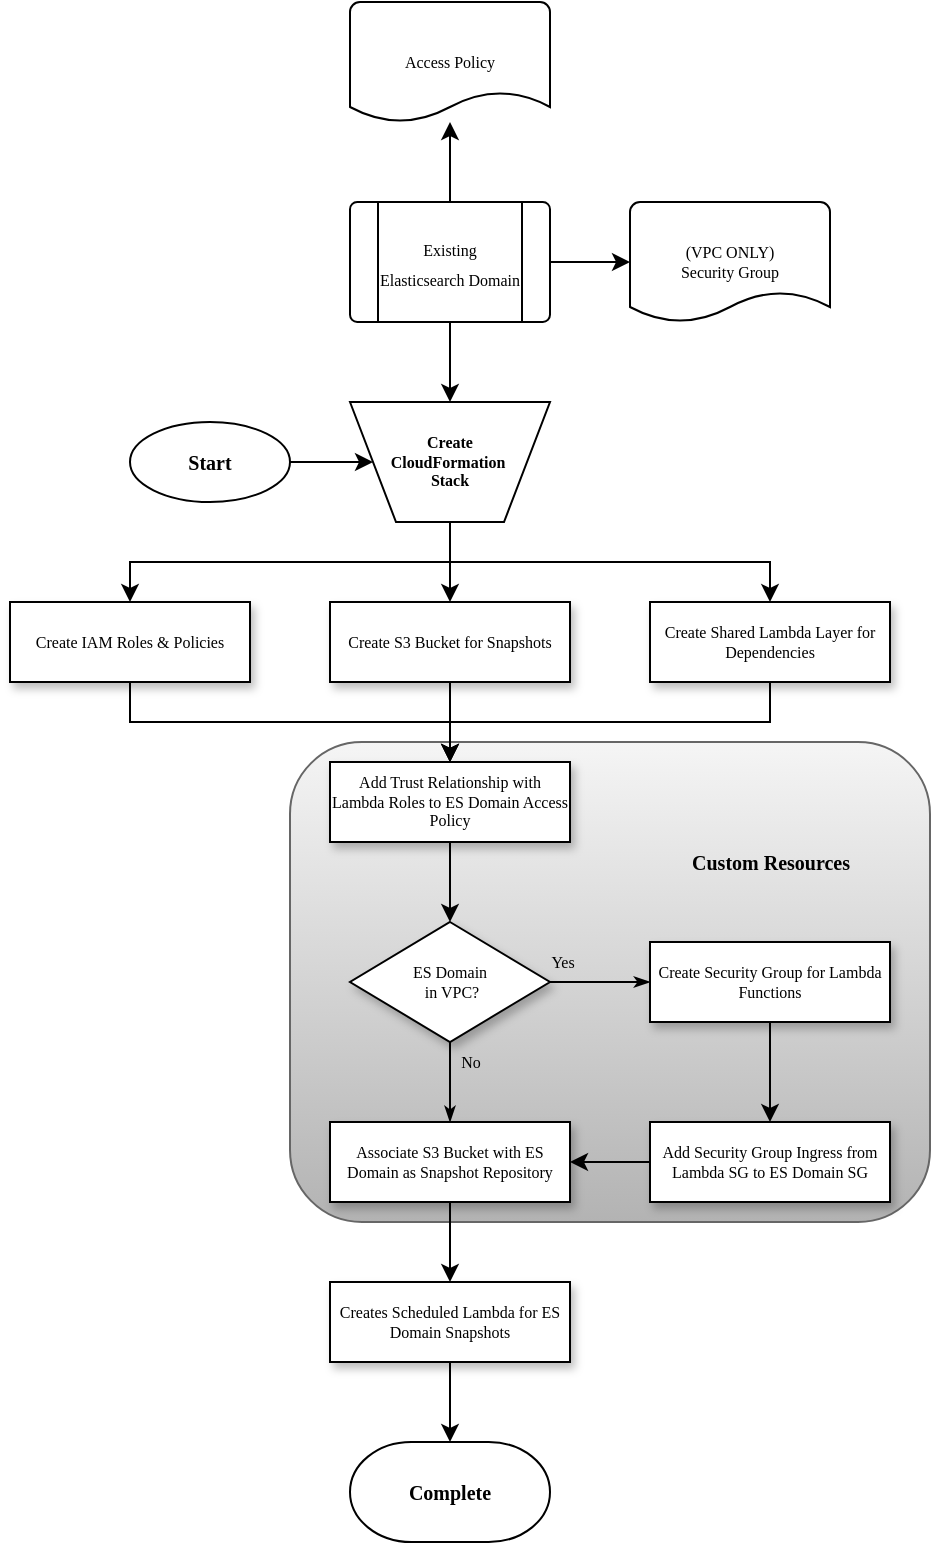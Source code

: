 <mxfile version="12.4.2" type="device" pages="1"><diagram name="Page-1" id="edf60f1a-56cd-e834-aa8a-f176f3a09ee4"><mxGraphModel dx="1106" dy="883" grid="1" gridSize="10" guides="1" tooltips="1" connect="1" arrows="1" fold="1" page="1" pageScale="1" pageWidth="1100" pageHeight="850" background="#ffffff" math="0" shadow="0"><root><mxCell id="0"/><mxCell id="1" parent="0"/><mxCell id="evQUlqnWN0Xs4nDFaqAo-44" value="" style="rounded=1;whiteSpace=wrap;html=1;strokeWidth=1;fontFamily=Verdana;fontSize=8;labelBackgroundColor=#E6E6E6;fillColor=#f5f5f5;shadow=0;glass=0;comic=0;gradientColor=#b3b3b3;strokeColor=#666666;" vertex="1" parent="1"><mxGeometry x="280" y="430" width="320" height="240" as="geometry"/></mxCell><mxCell id="60e70716793133e9-33" value="Yes" style="edgeStyle=orthogonalEdgeStyle;rounded=0;html=1;labelBackgroundColor=none;startSize=5;endArrow=classicThin;endFill=1;endSize=5;jettySize=auto;orthogonalLoop=1;strokeWidth=1;fontFamily=Verdana;fontSize=8;entryX=0;entryY=0.5;entryDx=0;entryDy=0;" parent="1" source="60e70716793133e9-5" target="evQUlqnWN0Xs4nDFaqAo-5" edge="1"><mxGeometry x="-0.778" y="10" relative="1" as="geometry"><mxPoint as="offset"/><mxPoint x="490" y="620" as="targetPoint"/></mxGeometry></mxCell><mxCell id="60e70716793133e9-37" value="No" style="edgeStyle=orthogonalEdgeStyle;rounded=0;html=1;labelBackgroundColor=none;startSize=5;endArrow=classicThin;endFill=1;endSize=5;jettySize=auto;orthogonalLoop=1;strokeWidth=1;fontFamily=Verdana;fontSize=8" parent="1" source="60e70716793133e9-5" target="60e70716793133e9-9" edge="1"><mxGeometry x="-0.5" y="10" relative="1" as="geometry"><mxPoint as="offset"/></mxGeometry></mxCell><mxCell id="60e70716793133e9-5" value="ES Domain&lt;br&gt;&amp;nbsp;in VPC?" style="rhombus;whiteSpace=wrap;html=1;rounded=0;shadow=1;labelBackgroundColor=none;strokeWidth=1;fontFamily=Verdana;fontSize=8;align=center;" parent="1" vertex="1"><mxGeometry x="310" y="520" width="100" height="60" as="geometry"/></mxCell><mxCell id="evQUlqnWN0Xs4nDFaqAo-43" value="" style="edgeStyle=orthogonalEdgeStyle;rounded=0;orthogonalLoop=1;jettySize=auto;html=1;fontFamily=Verdana;fontSize=8;" edge="1" parent="1" source="60e70716793133e9-9" target="evQUlqnWN0Xs4nDFaqAo-40"><mxGeometry relative="1" as="geometry"/></mxCell><mxCell id="60e70716793133e9-9" value="Associate S3 Bucket with ES Domain as Snapshot Repository" style="whiteSpace=wrap;html=1;rounded=0;shadow=1;labelBackgroundColor=none;strokeWidth=1;fontFamily=Verdana;fontSize=8;align=center;" parent="1" vertex="1"><mxGeometry x="300" y="620" width="120" height="40" as="geometry"/></mxCell><mxCell id="evQUlqnWN0Xs4nDFaqAo-11" value="" style="edgeStyle=orthogonalEdgeStyle;rounded=0;orthogonalLoop=1;jettySize=auto;html=1;fontFamily=Verdana;fontSize=8;" edge="1" parent="1" source="evQUlqnWN0Xs4nDFaqAo-1" target="evQUlqnWN0Xs4nDFaqAo-10"><mxGeometry relative="1" as="geometry"/></mxCell><mxCell id="evQUlqnWN0Xs4nDFaqAo-13" value="" style="edgeStyle=orthogonalEdgeStyle;rounded=0;orthogonalLoop=1;jettySize=auto;html=1;fontFamily=Verdana;fontSize=8;" edge="1" parent="1" source="evQUlqnWN0Xs4nDFaqAo-1" target="evQUlqnWN0Xs4nDFaqAo-12"><mxGeometry relative="1" as="geometry"/></mxCell><mxCell id="evQUlqnWN0Xs4nDFaqAo-19" value="" style="edgeStyle=orthogonalEdgeStyle;rounded=0;orthogonalLoop=1;jettySize=auto;html=1;fontFamily=Verdana;fontSize=8;" edge="1" parent="1" source="evQUlqnWN0Xs4nDFaqAo-1" target="evQUlqnWN0Xs4nDFaqAo-17"><mxGeometry relative="1" as="geometry"/></mxCell><mxCell id="evQUlqnWN0Xs4nDFaqAo-1" value="&lt;font style=&quot;font-size: 8px&quot; face=&quot;Verdana&quot;&gt;Existing Elasticsearch Domain&lt;/font&gt;" style="verticalLabelPosition=middle;verticalAlign=middle;html=1;shape=process;whiteSpace=wrap;rounded=1;size=0.14;arcSize=6;labelPosition=center;align=center;" vertex="1" parent="1"><mxGeometry x="310" y="160" width="100" height="60" as="geometry"/></mxCell><mxCell id="evQUlqnWN0Xs4nDFaqAo-38" value="" style="edgeStyle=orthogonalEdgeStyle;rounded=0;orthogonalLoop=1;jettySize=auto;html=1;fontFamily=Verdana;fontSize=8;" edge="1" parent="1" source="evQUlqnWN0Xs4nDFaqAo-5" target="evQUlqnWN0Xs4nDFaqAo-37"><mxGeometry relative="1" as="geometry"/></mxCell><mxCell id="evQUlqnWN0Xs4nDFaqAo-5" value="Create Security Group for Lambda Functions" style="whiteSpace=wrap;html=1;rounded=0;shadow=1;labelBackgroundColor=none;strokeWidth=1;fontFamily=Verdana;fontSize=8;align=center;" vertex="1" parent="1"><mxGeometry x="460" y="530" width="120" height="40" as="geometry"/></mxCell><mxCell id="evQUlqnWN0Xs4nDFaqAo-18" value="" style="edgeStyle=orthogonalEdgeStyle;rounded=0;orthogonalLoop=1;jettySize=auto;html=1;fontFamily=Verdana;fontSize=8;" edge="1" parent="1" source="evQUlqnWN0Xs4nDFaqAo-6" target="evQUlqnWN0Xs4nDFaqAo-17"><mxGeometry relative="1" as="geometry"/></mxCell><mxCell id="evQUlqnWN0Xs4nDFaqAo-6" value="Start" style="strokeWidth=1;html=1;shape=mxgraph.flowchart.start_1;whiteSpace=wrap;fontSize=10;fontFamily=Verdana;fontStyle=1" vertex="1" parent="1"><mxGeometry x="200" y="270" width="80" height="40" as="geometry"/></mxCell><mxCell id="evQUlqnWN0Xs4nDFaqAo-10" value="Access Policy" style="strokeWidth=1;html=1;shape=mxgraph.flowchart.document2;whiteSpace=wrap;size=0.25;fontFamily=Verdana;fontSize=8;" vertex="1" parent="1"><mxGeometry x="310" y="60" width="100" height="60" as="geometry"/></mxCell><mxCell id="evQUlqnWN0Xs4nDFaqAo-12" value="(VPC ONLY)&lt;br&gt;Security Group" style="strokeWidth=1;html=1;shape=mxgraph.flowchart.document2;whiteSpace=wrap;size=0.25;fontFamily=Verdana;fontSize=8;" vertex="1" parent="1"><mxGeometry x="450" y="160" width="100" height="60" as="geometry"/></mxCell><mxCell id="evQUlqnWN0Xs4nDFaqAo-27" value="" style="edgeStyle=orthogonalEdgeStyle;rounded=0;orthogonalLoop=1;jettySize=auto;html=1;fontFamily=Verdana;fontSize=8;" edge="1" parent="1" source="evQUlqnWN0Xs4nDFaqAo-17" target="evQUlqnWN0Xs4nDFaqAo-25"><mxGeometry relative="1" as="geometry"/></mxCell><mxCell id="evQUlqnWN0Xs4nDFaqAo-28" style="edgeStyle=orthogonalEdgeStyle;rounded=0;orthogonalLoop=1;jettySize=auto;html=1;entryX=0.5;entryY=0;entryDx=0;entryDy=0;fontFamily=Verdana;fontSize=8;" edge="1" parent="1" source="evQUlqnWN0Xs4nDFaqAo-17" target="evQUlqnWN0Xs4nDFaqAo-21"><mxGeometry relative="1" as="geometry"><Array as="points"><mxPoint x="360" y="340"/><mxPoint x="200" y="340"/></Array></mxGeometry></mxCell><mxCell id="evQUlqnWN0Xs4nDFaqAo-29" style="edgeStyle=orthogonalEdgeStyle;rounded=0;orthogonalLoop=1;jettySize=auto;html=1;entryX=0.5;entryY=0;entryDx=0;entryDy=0;fontFamily=Verdana;fontSize=8;" edge="1" parent="1" source="evQUlqnWN0Xs4nDFaqAo-17" target="evQUlqnWN0Xs4nDFaqAo-26"><mxGeometry relative="1" as="geometry"><Array as="points"><mxPoint x="360" y="340"/><mxPoint x="520" y="340"/></Array></mxGeometry></mxCell><mxCell id="evQUlqnWN0Xs4nDFaqAo-17" value="&lt;b&gt;Create &lt;br&gt;CloudFormation&amp;nbsp;&lt;br&gt;Stack&lt;/b&gt;" style="verticalLabelPosition=middle;verticalAlign=middle;html=1;shape=trapezoid;perimeter=trapezoidPerimeter;whiteSpace=wrap;size=0.23;arcSize=10;flipV=1;strokeWidth=1;fontFamily=Verdana;fontSize=8;labelPosition=center;align=center;" vertex="1" parent="1"><mxGeometry x="310" y="260" width="100" height="60" as="geometry"/></mxCell><mxCell id="evQUlqnWN0Xs4nDFaqAo-30" style="edgeStyle=orthogonalEdgeStyle;rounded=0;orthogonalLoop=1;jettySize=auto;html=1;fontFamily=Verdana;fontSize=8;" edge="1" parent="1" source="evQUlqnWN0Xs4nDFaqAo-21" target="evQUlqnWN0Xs4nDFaqAo-23"><mxGeometry relative="1" as="geometry"><Array as="points"><mxPoint x="200" y="420"/><mxPoint x="360" y="420"/></Array></mxGeometry></mxCell><mxCell id="evQUlqnWN0Xs4nDFaqAo-21" value="Create IAM Roles &amp;amp; Policies" style="whiteSpace=wrap;html=1;rounded=0;shadow=1;labelBackgroundColor=none;strokeWidth=1;fontFamily=Verdana;fontSize=8;align=center;" vertex="1" parent="1"><mxGeometry x="140" y="360" width="120" height="40" as="geometry"/></mxCell><mxCell id="evQUlqnWN0Xs4nDFaqAo-36" value="" style="edgeStyle=orthogonalEdgeStyle;rounded=0;orthogonalLoop=1;jettySize=auto;html=1;fontFamily=Verdana;fontSize=8;" edge="1" parent="1" source="evQUlqnWN0Xs4nDFaqAo-23" target="60e70716793133e9-5"><mxGeometry relative="1" as="geometry"/></mxCell><mxCell id="evQUlqnWN0Xs4nDFaqAo-23" value="Add Trust Relationship with Lambda Roles to ES Domain Access Policy" style="whiteSpace=wrap;html=1;rounded=0;shadow=1;labelBackgroundColor=none;strokeWidth=1;fontFamily=Verdana;fontSize=8;align=center;" vertex="1" parent="1"><mxGeometry x="300" y="440" width="120" height="40" as="geometry"/></mxCell><mxCell id="evQUlqnWN0Xs4nDFaqAo-34" value="" style="edgeStyle=orthogonalEdgeStyle;rounded=0;orthogonalLoop=1;jettySize=auto;html=1;fontFamily=Verdana;fontSize=8;entryX=0.5;entryY=0;entryDx=0;entryDy=0;" edge="1" parent="1" source="evQUlqnWN0Xs4nDFaqAo-25" target="evQUlqnWN0Xs4nDFaqAo-23"><mxGeometry relative="1" as="geometry"><mxPoint x="360" y="480" as="targetPoint"/></mxGeometry></mxCell><mxCell id="evQUlqnWN0Xs4nDFaqAo-25" value="Create S3 Bucket for Snapshots" style="whiteSpace=wrap;html=1;rounded=0;shadow=1;labelBackgroundColor=none;strokeWidth=1;fontFamily=Verdana;fontSize=8;align=center;" vertex="1" parent="1"><mxGeometry x="300" y="360" width="120" height="40" as="geometry"/></mxCell><mxCell id="evQUlqnWN0Xs4nDFaqAo-35" style="edgeStyle=orthogonalEdgeStyle;rounded=0;orthogonalLoop=1;jettySize=auto;html=1;entryX=0.5;entryY=0;entryDx=0;entryDy=0;fontFamily=Verdana;fontSize=8;" edge="1" parent="1" source="evQUlqnWN0Xs4nDFaqAo-26" target="evQUlqnWN0Xs4nDFaqAo-23"><mxGeometry relative="1" as="geometry"><Array as="points"><mxPoint x="520" y="420"/><mxPoint x="360" y="420"/></Array></mxGeometry></mxCell><mxCell id="evQUlqnWN0Xs4nDFaqAo-26" value="Create Shared Lambda Layer for Dependencies" style="whiteSpace=wrap;html=1;rounded=0;shadow=1;labelBackgroundColor=none;strokeWidth=1;fontFamily=Verdana;fontSize=8;align=center;" vertex="1" parent="1"><mxGeometry x="460" y="360" width="120" height="40" as="geometry"/></mxCell><mxCell id="evQUlqnWN0Xs4nDFaqAo-39" value="" style="edgeStyle=orthogonalEdgeStyle;rounded=0;orthogonalLoop=1;jettySize=auto;html=1;fontFamily=Verdana;fontSize=8;" edge="1" parent="1" source="evQUlqnWN0Xs4nDFaqAo-37" target="60e70716793133e9-9"><mxGeometry relative="1" as="geometry"/></mxCell><mxCell id="evQUlqnWN0Xs4nDFaqAo-37" value="Add Security Group Ingress from Lambda SG to ES Domain SG" style="whiteSpace=wrap;html=1;rounded=0;shadow=1;labelBackgroundColor=none;strokeWidth=1;fontFamily=Verdana;fontSize=8;align=center;" vertex="1" parent="1"><mxGeometry x="460" y="620" width="120" height="40" as="geometry"/></mxCell><mxCell id="evQUlqnWN0Xs4nDFaqAo-46" value="" style="edgeStyle=orthogonalEdgeStyle;rounded=0;orthogonalLoop=1;jettySize=auto;html=1;fontFamily=Verdana;fontSize=10;" edge="1" parent="1" source="evQUlqnWN0Xs4nDFaqAo-40" target="evQUlqnWN0Xs4nDFaqAo-45"><mxGeometry relative="1" as="geometry"/></mxCell><mxCell id="evQUlqnWN0Xs4nDFaqAo-40" value="Creates Scheduled Lambda for ES Domain Snapshots" style="whiteSpace=wrap;html=1;rounded=0;shadow=1;labelBackgroundColor=none;strokeWidth=1;fontFamily=Verdana;fontSize=8;align=center;" vertex="1" parent="1"><mxGeometry x="300" y="700" width="120" height="40" as="geometry"/></mxCell><mxCell id="evQUlqnWN0Xs4nDFaqAo-42" value="&lt;font style=&quot;font-size: 10px&quot;&gt;&lt;b&gt;Custom Resources&lt;/b&gt;&lt;/font&gt;" style="text;html=1;align=center;verticalAlign=middle;resizable=0;points=[];;autosize=1;fontSize=8;fontFamily=Verdana;" vertex="1" parent="1"><mxGeometry x="460" y="480" width="120" height="20" as="geometry"/></mxCell><mxCell id="evQUlqnWN0Xs4nDFaqAo-45" value="&lt;b&gt;Complete&lt;/b&gt;" style="strokeWidth=1;html=1;shape=mxgraph.flowchart.terminator;whiteSpace=wrap;shadow=0;glass=0;comic=0;labelBackgroundColor=none;fontFamily=Verdana;fontSize=10;" vertex="1" parent="1"><mxGeometry x="310" y="780" width="100" height="50" as="geometry"/></mxCell></root></mxGraphModel></diagram></mxfile>